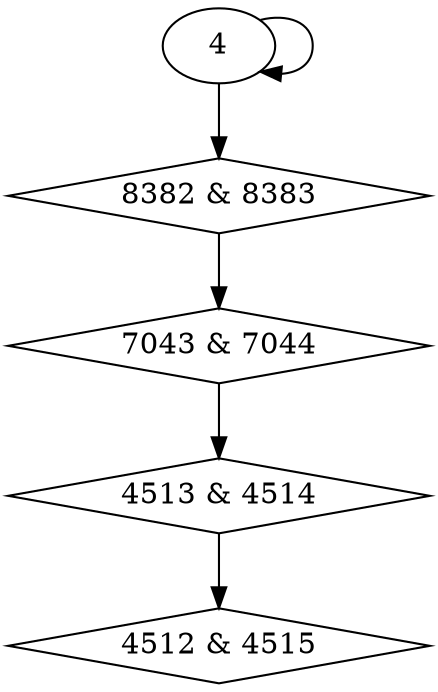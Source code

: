 digraph {
0 [label = "4512 & 4515", shape = diamond];
1 [label = "4513 & 4514", shape = diamond];
2 [label = "7043 & 7044", shape = diamond];
3 [label = "8382 & 8383", shape = diamond];
1 -> 0;
2 -> 1;
3 -> 2;
4 -> 3;
4 -> 4;
}
